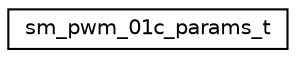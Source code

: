 digraph "Graphical Class Hierarchy"
{
 // LATEX_PDF_SIZE
  edge [fontname="Helvetica",fontsize="10",labelfontname="Helvetica",labelfontsize="10"];
  node [fontname="Helvetica",fontsize="10",shape=record];
  rankdir="LR";
  Node0 [label="sm_pwm_01c_params_t",height=0.2,width=0.4,color="black", fillcolor="white", style="filled",URL="$structsm__pwm__01c__params__t.html",tooltip="Parameters for the SM_PWM_01c sensor."];
}
